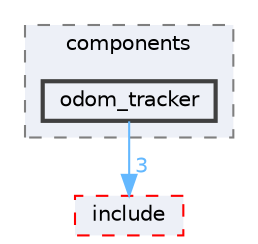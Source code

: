 digraph "smacc2_client_library/nav2z_client/nav2z_client/src/nav2z_client/components/odom_tracker"
{
 // LATEX_PDF_SIZE
  bgcolor="transparent";
  edge [fontname=Helvetica,fontsize=10,labelfontname=Helvetica,labelfontsize=10];
  node [fontname=Helvetica,fontsize=10,shape=box,height=0.2,width=0.4];
  compound=true
  subgraph clusterdir_489022b34b6f33c558ff8778b054242f {
    graph [ bgcolor="#edf0f7", pencolor="grey50", label="components", fontname=Helvetica,fontsize=10 style="filled,dashed", URL="dir_489022b34b6f33c558ff8778b054242f.html",tooltip=""]
  dir_21706b880abf8c80b3fd59aafdc44a53 [label="odom_tracker", fillcolor="#edf0f7", color="grey25", style="filled,bold", URL="dir_21706b880abf8c80b3fd59aafdc44a53.html",tooltip=""];
  }
  dir_a54a6761668c219ed2639eecfde4195c [label="include", fillcolor="#edf0f7", color="red", style="filled,dashed", URL="dir_a54a6761668c219ed2639eecfde4195c.html",tooltip=""];
  dir_21706b880abf8c80b3fd59aafdc44a53->dir_a54a6761668c219ed2639eecfde4195c [headlabel="3", labeldistance=1.5 headhref="dir_000094_000059.html" color="steelblue1" fontcolor="steelblue1"];
}
